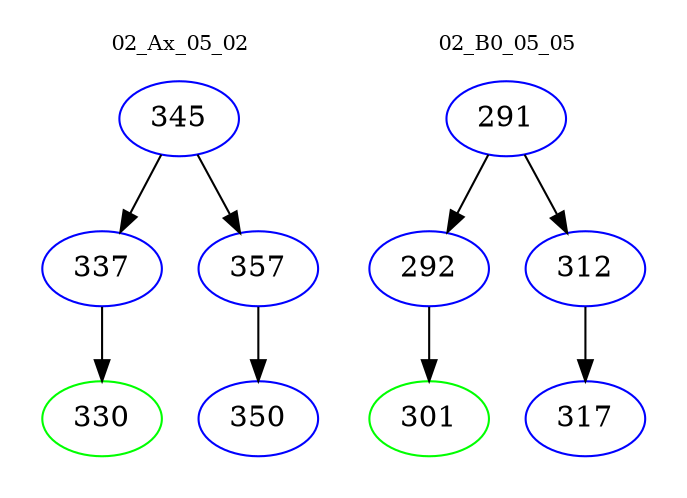 digraph{
subgraph cluster_0 {
color = white
label = "02_Ax_05_02";
fontsize=10;
T0_345 [label="345", color="blue"]
T0_345 -> T0_337 [color="black"]
T0_337 [label="337", color="blue"]
T0_337 -> T0_330 [color="black"]
T0_330 [label="330", color="green"]
T0_345 -> T0_357 [color="black"]
T0_357 [label="357", color="blue"]
T0_357 -> T0_350 [color="black"]
T0_350 [label="350", color="blue"]
}
subgraph cluster_1 {
color = white
label = "02_B0_05_05";
fontsize=10;
T1_291 [label="291", color="blue"]
T1_291 -> T1_292 [color="black"]
T1_292 [label="292", color="blue"]
T1_292 -> T1_301 [color="black"]
T1_301 [label="301", color="green"]
T1_291 -> T1_312 [color="black"]
T1_312 [label="312", color="blue"]
T1_312 -> T1_317 [color="black"]
T1_317 [label="317", color="blue"]
}
}
